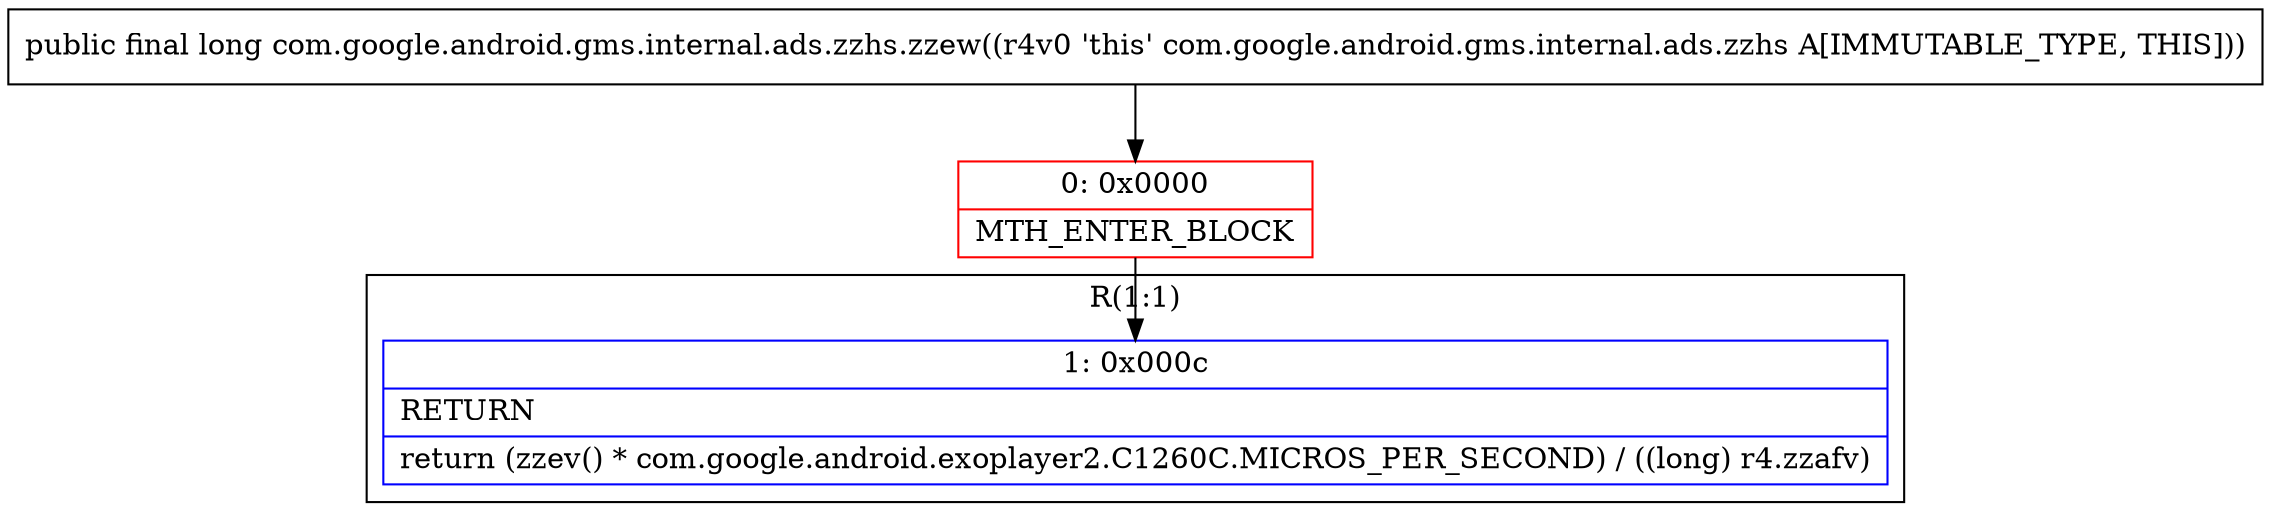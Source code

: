 digraph "CFG forcom.google.android.gms.internal.ads.zzhs.zzew()J" {
subgraph cluster_Region_1860341774 {
label = "R(1:1)";
node [shape=record,color=blue];
Node_1 [shape=record,label="{1\:\ 0x000c|RETURN\l|return (zzev() * com.google.android.exoplayer2.C1260C.MICROS_PER_SECOND) \/ ((long) r4.zzafv)\l}"];
}
Node_0 [shape=record,color=red,label="{0\:\ 0x0000|MTH_ENTER_BLOCK\l}"];
MethodNode[shape=record,label="{public final long com.google.android.gms.internal.ads.zzhs.zzew((r4v0 'this' com.google.android.gms.internal.ads.zzhs A[IMMUTABLE_TYPE, THIS])) }"];
MethodNode -> Node_0;
Node_0 -> Node_1;
}

